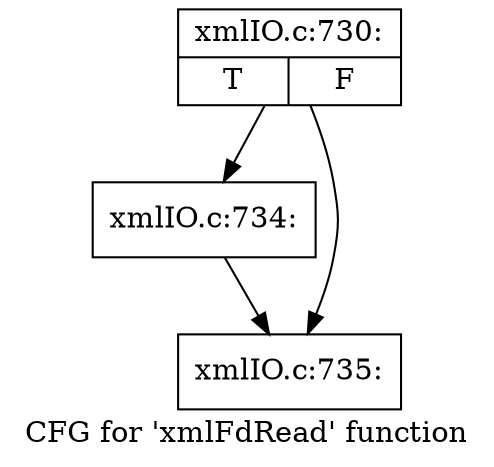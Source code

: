 digraph "CFG for 'xmlFdRead' function" {
	label="CFG for 'xmlFdRead' function";

	Node0x55ed348cb920 [shape=record,label="{xmlIO.c:730:|{<s0>T|<s1>F}}"];
	Node0x55ed348cb920 -> Node0x55ed348ceef0;
	Node0x55ed348cb920 -> Node0x55ed348cef40;
	Node0x55ed348ceef0 [shape=record,label="{xmlIO.c:734:}"];
	Node0x55ed348ceef0 -> Node0x55ed348cef40;
	Node0x55ed348cef40 [shape=record,label="{xmlIO.c:735:}"];
}
